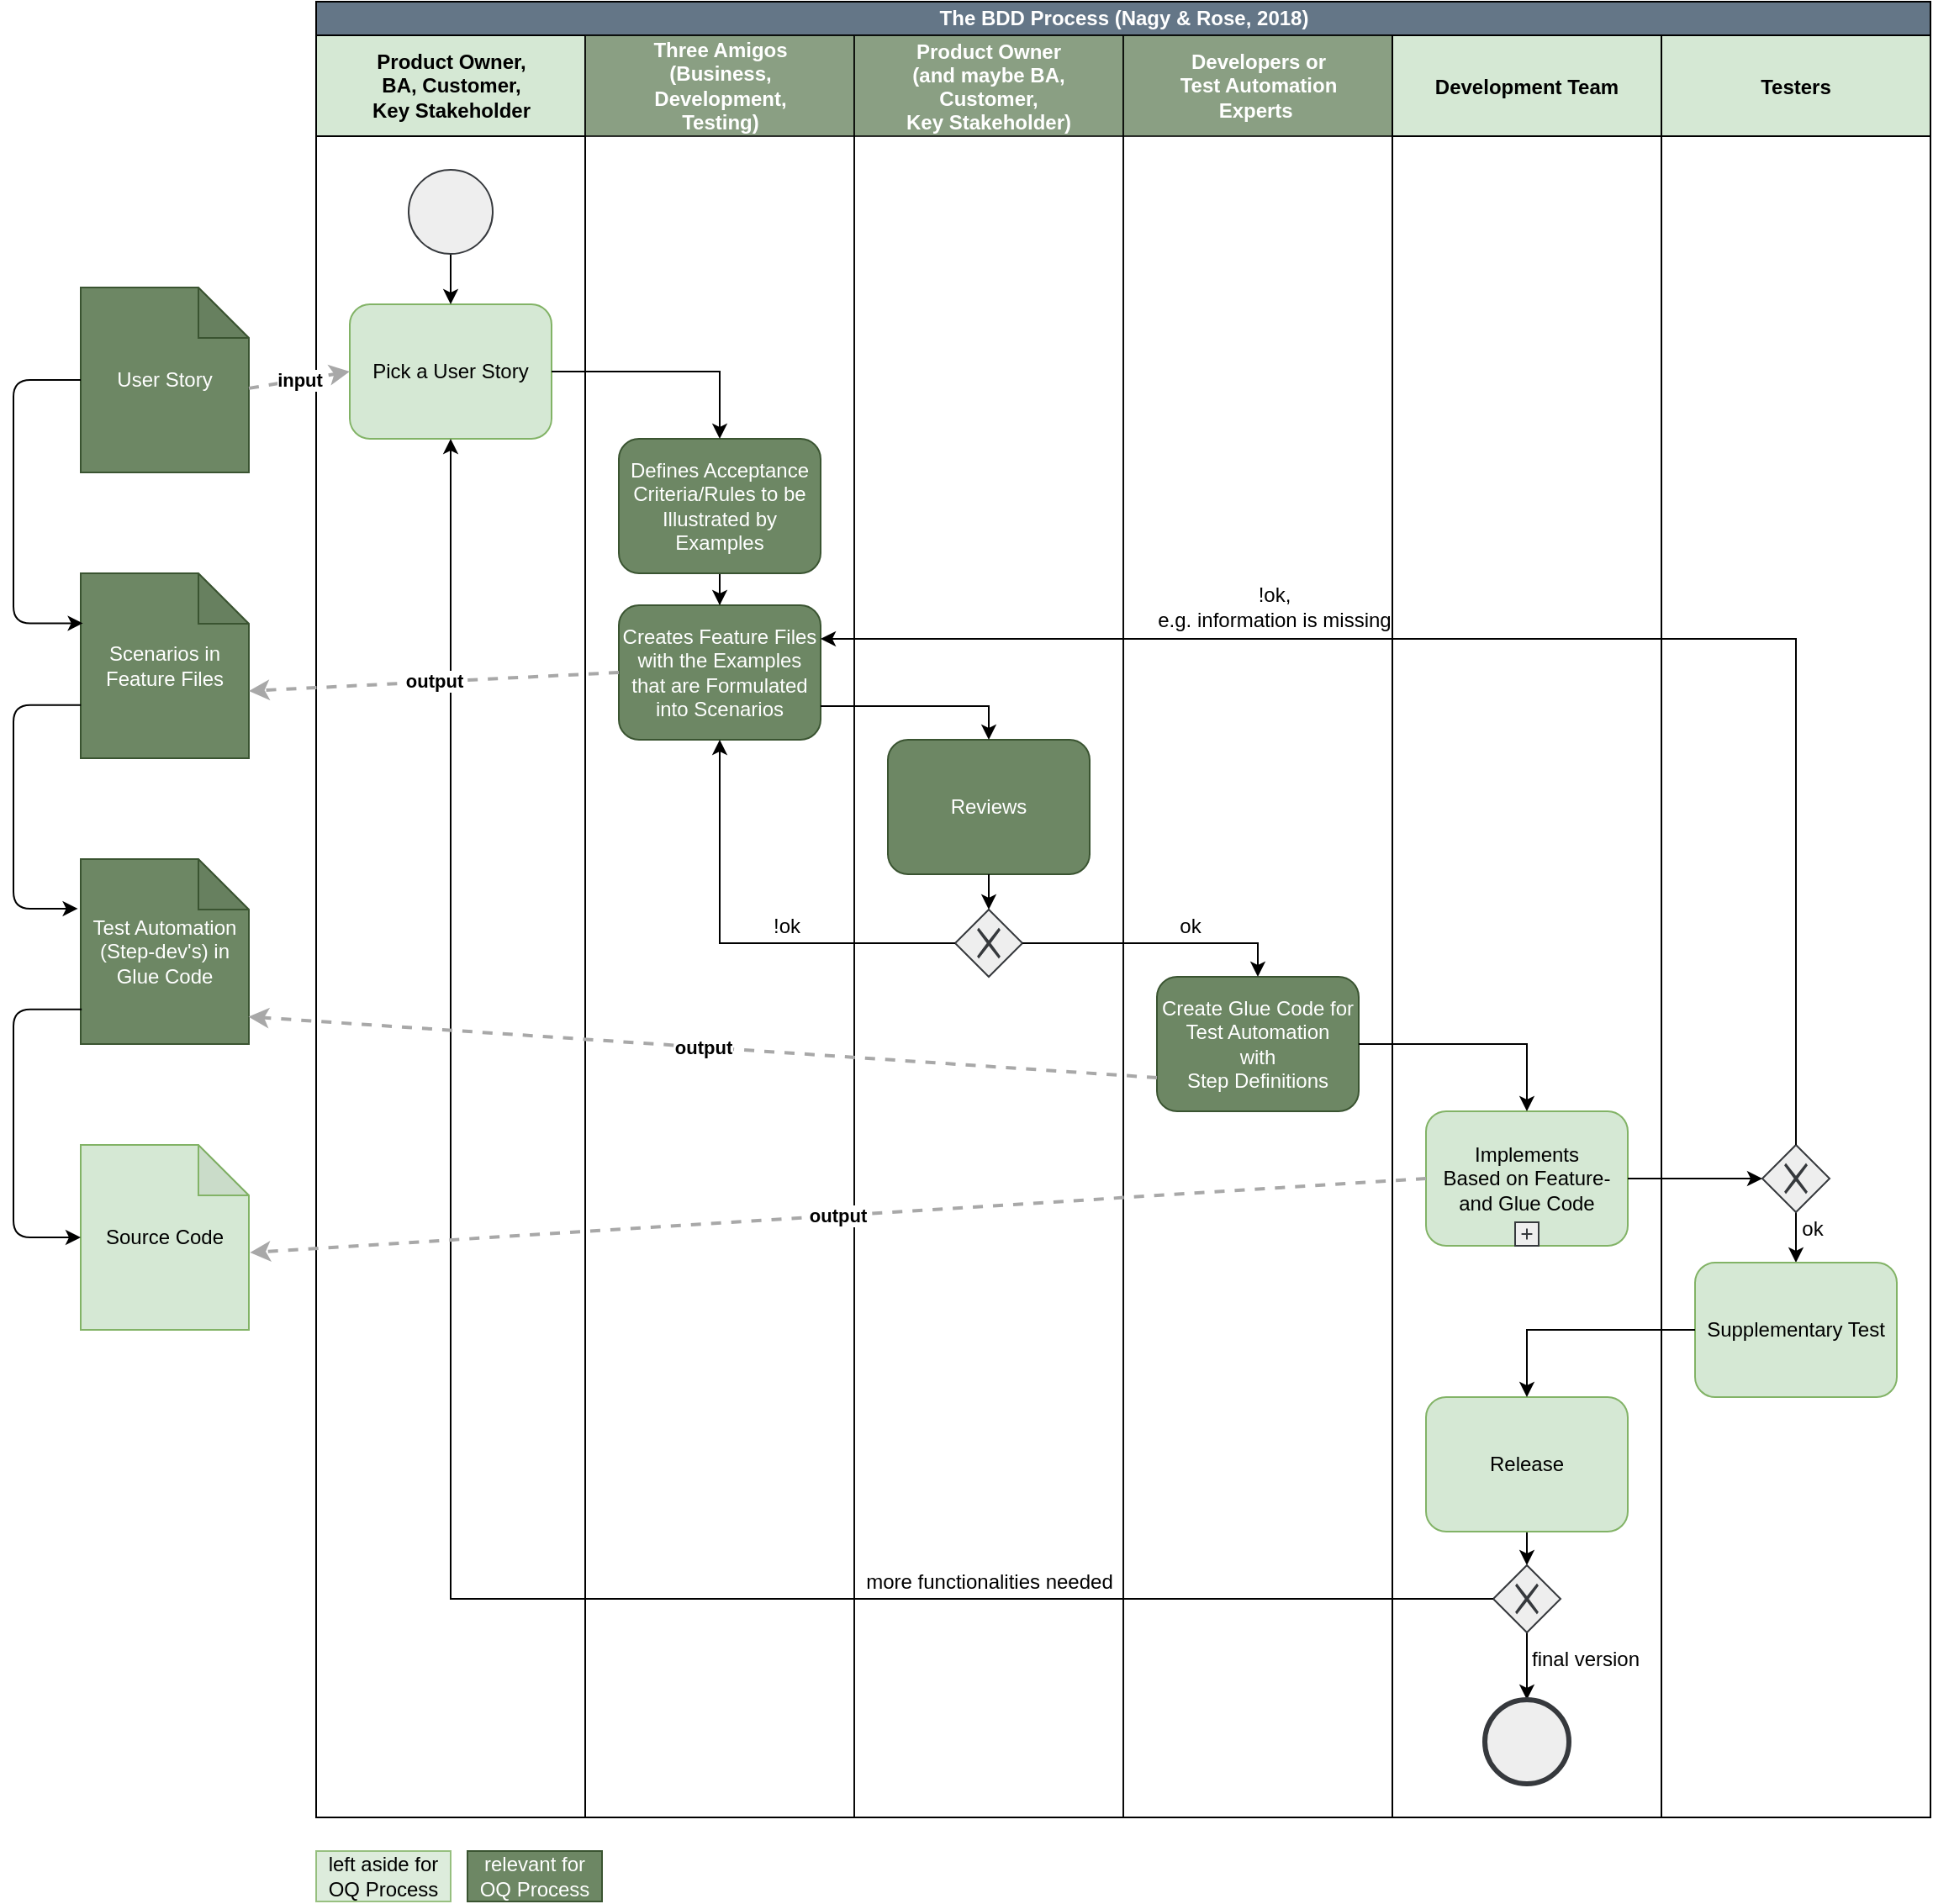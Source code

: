 <mxfile version="13.0.3" type="device"><diagram id="lqXRBksnG3pD_WZLtE3E" name="Page-1"><mxGraphModel dx="1576" dy="931" grid="1" gridSize="10" guides="1" tooltips="1" connect="1" arrows="1" fold="1" page="1" pageScale="1" pageWidth="827" pageHeight="1169" math="0" shadow="0"><root><mxCell id="0"/><mxCell id="1" parent="0"/><mxCell id="k0MhWyUfgyoICH9E3ZdI-5" value="User Story" style="shape=note;whiteSpace=wrap;html=1;backgroundOutline=1;darkOpacity=0.05;fillColor=#6d8764;strokeColor=#3A5431;fontColor=#ffffff;" parent="1" vertex="1"><mxGeometry x="180" y="320" width="100" height="110" as="geometry"/></mxCell><mxCell id="k0MhWyUfgyoICH9E3ZdI-6" value="Scenarios in Feature Files" style="shape=note;whiteSpace=wrap;html=1;backgroundOutline=1;darkOpacity=0.05;fillColor=#6d8764;strokeColor=#3A5431;fontColor=#ffffff;" parent="1" vertex="1"><mxGeometry x="180" y="490" width="100" height="110" as="geometry"/></mxCell><mxCell id="k0MhWyUfgyoICH9E3ZdI-7" value="Test Automation (Step-dev's) in Glue Code" style="shape=note;whiteSpace=wrap;html=1;backgroundOutline=1;darkOpacity=0.05;fillColor=#6d8764;strokeColor=#3A5431;fontColor=#ffffff;" parent="1" vertex="1"><mxGeometry x="180" y="660" width="100" height="110" as="geometry"/></mxCell><mxCell id="k0MhWyUfgyoICH9E3ZdI-8" value="Source Code" style="shape=note;whiteSpace=wrap;html=1;backgroundOutline=1;darkOpacity=0.05;fillColor=#d5e8d4;strokeColor=#82b366;" parent="1" vertex="1"><mxGeometry x="180" y="830" width="100" height="110" as="geometry"/></mxCell><mxCell id="k0MhWyUfgyoICH9E3ZdI-1" value="The BDD Process&amp;nbsp;(Nagy &amp;amp; Rose, 2018)" style="swimlane;html=1;childLayout=stackLayout;resizeParent=1;resizeParentMax=0;startSize=20;fillColor=#647687;strokeColor=#000000;fontColor=#ffffff;" parent="1" vertex="1"><mxGeometry x="320" y="150" width="960" height="1080" as="geometry"/></mxCell><mxCell id="k0MhWyUfgyoICH9E3ZdI-2" value="Product Owner, &lt;br&gt;BA, Customer, &lt;br&gt;Key Stakeholder" style="swimlane;html=1;startSize=60;fillColor=#d5e8d4;strokeColor=#000000;" parent="k0MhWyUfgyoICH9E3ZdI-1" vertex="1"><mxGeometry y="20" width="160" height="1060" as="geometry"/></mxCell><mxCell id="k0MhWyUfgyoICH9E3ZdI-14" value="Pick a User Story" style="shape=ext;rounded=1;html=1;whiteSpace=wrap;fillColor=#d5e8d4;strokeColor=#82b366;" parent="k0MhWyUfgyoICH9E3ZdI-2" vertex="1"><mxGeometry x="20" y="160" width="120" height="80" as="geometry"/></mxCell><mxCell id="k0MhWyUfgyoICH9E3ZdI-23" style="edgeStyle=orthogonalEdgeStyle;rounded=0;orthogonalLoop=1;jettySize=auto;html=1;entryX=0.5;entryY=0;entryDx=0;entryDy=0;" parent="k0MhWyUfgyoICH9E3ZdI-2" source="k0MhWyUfgyoICH9E3ZdI-13" target="k0MhWyUfgyoICH9E3ZdI-14" edge="1"><mxGeometry relative="1" as="geometry"/></mxCell><mxCell id="k0MhWyUfgyoICH9E3ZdI-13" value="" style="shape=mxgraph.bpmn.shape;html=1;verticalLabelPosition=bottom;labelBackgroundColor=#ffffff;verticalAlign=top;align=center;perimeter=ellipsePerimeter;outlineConnect=0;outline=standard;symbol=general;fillColor=#eeeeee;strokeColor=#36393d;" parent="k0MhWyUfgyoICH9E3ZdI-2" vertex="1"><mxGeometry x="55" y="80" width="50" height="50" as="geometry"/></mxCell><mxCell id="k0MhWyUfgyoICH9E3ZdI-3" value="Three Amigos &lt;br&gt;(Business, &lt;br&gt;Development, &lt;br&gt;Testing)" style="swimlane;html=1;startSize=60;fillColor=#6d8764;strokeColor=#000000;fontColor=#ffffff;opacity=80;" parent="k0MhWyUfgyoICH9E3ZdI-1" vertex="1"><mxGeometry x="160" y="20" width="160" height="1060" as="geometry"/></mxCell><mxCell id="k0MhWyUfgyoICH9E3ZdI-25" style="edgeStyle=orthogonalEdgeStyle;rounded=0;orthogonalLoop=1;jettySize=auto;html=1;" parent="k0MhWyUfgyoICH9E3ZdI-3" source="k0MhWyUfgyoICH9E3ZdI-16" target="k0MhWyUfgyoICH9E3ZdI-17" edge="1"><mxGeometry relative="1" as="geometry"/></mxCell><mxCell id="k0MhWyUfgyoICH9E3ZdI-16" value="Defines Acceptance Criteria/Rules to be Illustrated by Examples" style="shape=ext;rounded=1;html=1;whiteSpace=wrap;fillColor=#6d8764;strokeColor=#3A5431;fontColor=#ffffff;" parent="k0MhWyUfgyoICH9E3ZdI-3" vertex="1"><mxGeometry x="20" y="240" width="120" height="80" as="geometry"/></mxCell><mxCell id="k0MhWyUfgyoICH9E3ZdI-17" value="Creates Feature Files with the Examples that are Formulated into Scenarios" style="shape=ext;rounded=1;html=1;whiteSpace=wrap;fillColor=#6d8764;strokeColor=#3A5431;fontColor=#ffffff;" parent="k0MhWyUfgyoICH9E3ZdI-3" vertex="1"><mxGeometry x="20" y="339" width="120" height="80" as="geometry"/></mxCell><mxCell id="ABasyPAXGAWVTcyFjiEi-4" value="!ok" style="text;html=1;strokeColor=none;fillColor=none;align=center;verticalAlign=middle;whiteSpace=wrap;rounded=0;" parent="k0MhWyUfgyoICH9E3ZdI-3" vertex="1"><mxGeometry x="100" y="520" width="40" height="20" as="geometry"/></mxCell><mxCell id="k0MhWyUfgyoICH9E3ZdI-10" value="Product Owner &#10;(and maybe BA, &#10;Customer, &#10;Key Stakeholder)" style="swimlane;startSize=60;fillColor=#6d8764;strokeColor=#000000;fontColor=#ffffff;opacity=80;" parent="k0MhWyUfgyoICH9E3ZdI-1" vertex="1"><mxGeometry x="320" y="20" width="160" height="1060" as="geometry"/></mxCell><mxCell id="ABasyPAXGAWVTcyFjiEi-26" value="more functionalities needed" style="text;html=1;strokeColor=none;fillColor=none;align=center;verticalAlign=middle;whiteSpace=wrap;rounded=0;" parent="k0MhWyUfgyoICH9E3ZdI-10" vertex="1"><mxGeometry x="-5.5" y="910" width="171" height="20" as="geometry"/></mxCell><mxCell id="ABasyPAXGAWVTcyFjiEi-1" value="" style="shape=mxgraph.bpmn.shape;html=1;verticalLabelPosition=bottom;labelBackgroundColor=#ffffff;verticalAlign=top;align=center;perimeter=rhombusPerimeter;background=gateway;outlineConnect=0;outline=none;symbol=exclusiveGw;fillColor=#eeeeee;strokeColor=#36393d;" parent="k0MhWyUfgyoICH9E3ZdI-10" vertex="1"><mxGeometry x="60" y="520" width="40" height="40" as="geometry"/></mxCell><mxCell id="k0MhWyUfgyoICH9E3ZdI-18" value="Reviews" style="shape=ext;rounded=1;html=1;whiteSpace=wrap;fillColor=#6d8764;strokeColor=#3A5431;fontColor=#ffffff;" parent="k0MhWyUfgyoICH9E3ZdI-10" vertex="1"><mxGeometry x="20" y="419" width="120" height="80" as="geometry"/></mxCell><mxCell id="ABasyPAXGAWVTcyFjiEi-5" style="edgeStyle=orthogonalEdgeStyle;rounded=0;orthogonalLoop=1;jettySize=auto;html=1;entryX=0.5;entryY=0;entryDx=0;entryDy=0;" parent="k0MhWyUfgyoICH9E3ZdI-10" source="k0MhWyUfgyoICH9E3ZdI-18" target="ABasyPAXGAWVTcyFjiEi-1" edge="1"><mxGeometry relative="1" as="geometry"/></mxCell><mxCell id="k0MhWyUfgyoICH9E3ZdI-4" value="Developers or &lt;br&gt;Test Automation &lt;br&gt;Experts&amp;nbsp;" style="swimlane;html=1;startSize=60;fillColor=#6d8764;strokeColor=#000000;fontColor=#ffffff;opacity=80;" parent="k0MhWyUfgyoICH9E3ZdI-1" vertex="1"><mxGeometry x="480" y="20" width="160" height="1060" as="geometry"/></mxCell><mxCell id="ABasyPAXGAWVTcyFjiEi-3" value="ok" style="text;html=1;strokeColor=none;fillColor=none;align=center;verticalAlign=middle;whiteSpace=wrap;rounded=0;" parent="k0MhWyUfgyoICH9E3ZdI-4" vertex="1"><mxGeometry x="20" y="520" width="40" height="20" as="geometry"/></mxCell><mxCell id="ABasyPAXGAWVTcyFjiEi-18" value="!ok, &lt;br&gt;e.g. information is missing" style="text;html=1;strokeColor=none;fillColor=none;align=center;verticalAlign=middle;whiteSpace=wrap;rounded=0;" parent="k0MhWyUfgyoICH9E3ZdI-4" vertex="1"><mxGeometry y="320" width="180" height="40" as="geometry"/></mxCell><mxCell id="ABasyPAXGAWVTcyFjiEi-12" value="Create Glue Code for Test Automation&lt;br&gt;with&lt;br&gt;Step Definitions" style="shape=ext;rounded=1;html=1;whiteSpace=wrap;fillColor=#6d8764;strokeColor=#3A5431;fontColor=#ffffff;" parent="k0MhWyUfgyoICH9E3ZdI-4" vertex="1"><mxGeometry x="20" y="560" width="120" height="80" as="geometry"/></mxCell><mxCell id="k0MhWyUfgyoICH9E3ZdI-11" value="Development Team" style="swimlane;startSize=60;fillColor=#d5e8d4;strokeColor=#000000;" parent="k0MhWyUfgyoICH9E3ZdI-1" vertex="1"><mxGeometry x="640" y="20" width="160" height="1060" as="geometry"/></mxCell><mxCell id="ABasyPAXGAWVTcyFjiEi-22" style="edgeStyle=orthogonalEdgeStyle;rounded=0;orthogonalLoop=1;jettySize=auto;html=1;exitX=0.5;exitY=1;exitDx=0;exitDy=0;entryX=0.5;entryY=0;entryDx=0;entryDy=0;" parent="k0MhWyUfgyoICH9E3ZdI-11" source="k0MhWyUfgyoICH9E3ZdI-22" target="ABasyPAXGAWVTcyFjiEi-21" edge="1"><mxGeometry relative="1" as="geometry"/></mxCell><mxCell id="ABasyPAXGAWVTcyFjiEi-23" style="edgeStyle=orthogonalEdgeStyle;rounded=0;orthogonalLoop=1;jettySize=auto;html=1;exitX=0.5;exitY=1;exitDx=0;exitDy=0;entryX=0.5;entryY=0;entryDx=0;entryDy=0;" parent="k0MhWyUfgyoICH9E3ZdI-11" source="ABasyPAXGAWVTcyFjiEi-21" target="k0MhWyUfgyoICH9E3ZdI-32" edge="1"><mxGeometry relative="1" as="geometry"/></mxCell><mxCell id="k0MhWyUfgyoICH9E3ZdI-32" value="" style="shape=mxgraph.bpmn.shape;html=1;verticalLabelPosition=bottom;labelBackgroundColor=#ffffff;verticalAlign=top;align=center;perimeter=ellipsePerimeter;outlineConnect=0;outline=end;symbol=general;fillColor=#eeeeee;strokeColor=#36393d;" parent="k0MhWyUfgyoICH9E3ZdI-11" vertex="1"><mxGeometry x="55" y="990" width="50" height="50" as="geometry"/></mxCell><mxCell id="ABasyPAXGAWVTcyFjiEi-10" value="Implements &lt;br&gt;Based on Feature- and Glue Code" style="html=1;whiteSpace=wrap;rounded=1;dropTarget=0;fillColor=#d5e8d4;strokeColor=#82b366;" parent="k0MhWyUfgyoICH9E3ZdI-11" vertex="1"><mxGeometry x="20" y="640" width="120" height="80" as="geometry"/></mxCell><mxCell id="ABasyPAXGAWVTcyFjiEi-11" value="" style="html=1;shape=plus;outlineConnect=0;fillColor=#eeeeee;strokeColor=#36393d;" parent="ABasyPAXGAWVTcyFjiEi-10" vertex="1"><mxGeometry x="0.5" y="1" width="14" height="14" relative="1" as="geometry"><mxPoint x="-7" y="-14" as="offset"/></mxGeometry></mxCell><mxCell id="k0MhWyUfgyoICH9E3ZdI-22" value="Release" style="shape=ext;rounded=1;html=1;whiteSpace=wrap;fillColor=#d5e8d4;strokeColor=#82b366;" parent="k0MhWyUfgyoICH9E3ZdI-11" vertex="1"><mxGeometry x="20" y="810" width="120" height="80" as="geometry"/></mxCell><mxCell id="ABasyPAXGAWVTcyFjiEi-21" value="" style="shape=mxgraph.bpmn.shape;html=1;verticalLabelPosition=bottom;labelBackgroundColor=#ffffff;verticalAlign=top;align=center;perimeter=rhombusPerimeter;background=gateway;outlineConnect=0;outline=none;symbol=exclusiveGw;fillColor=#eeeeee;strokeColor=#36393d;" parent="k0MhWyUfgyoICH9E3ZdI-11" vertex="1"><mxGeometry x="60" y="910" width="40" height="40" as="geometry"/></mxCell><mxCell id="ABasyPAXGAWVTcyFjiEi-24" value="final version" style="text;html=1;strokeColor=none;fillColor=none;align=center;verticalAlign=middle;whiteSpace=wrap;rounded=0;" parent="k0MhWyUfgyoICH9E3ZdI-11" vertex="1"><mxGeometry x="70" y="956" width="90" height="20" as="geometry"/></mxCell><mxCell id="k0MhWyUfgyoICH9E3ZdI-12" value="Testers" style="swimlane;startSize=60;fillColor=#d5e8d4;strokeColor=#000000;" parent="k0MhWyUfgyoICH9E3ZdI-1" vertex="1"><mxGeometry x="800" y="20" width="160" height="1060" as="geometry"/></mxCell><mxCell id="ABasyPAXGAWVTcyFjiEi-15" style="edgeStyle=orthogonalEdgeStyle;rounded=0;orthogonalLoop=1;jettySize=auto;html=1;entryX=0.5;entryY=0;entryDx=0;entryDy=0;" parent="k0MhWyUfgyoICH9E3ZdI-12" source="ABasyPAXGAWVTcyFjiEi-13" target="k0MhWyUfgyoICH9E3ZdI-21" edge="1"><mxGeometry relative="1" as="geometry"/></mxCell><mxCell id="k0MhWyUfgyoICH9E3ZdI-21" value="Supplementary Test" style="shape=ext;rounded=1;html=1;whiteSpace=wrap;fillColor=#d5e8d4;strokeColor=#82b366;" parent="k0MhWyUfgyoICH9E3ZdI-12" vertex="1"><mxGeometry x="20" y="730" width="120" height="80" as="geometry"/></mxCell><mxCell id="ABasyPAXGAWVTcyFjiEi-13" value="" style="shape=mxgraph.bpmn.shape;html=1;verticalLabelPosition=bottom;labelBackgroundColor=#ffffff;verticalAlign=top;align=center;perimeter=rhombusPerimeter;background=gateway;outlineConnect=0;outline=none;symbol=exclusiveGw;fillColor=#eeeeee;strokeColor=#36393d;" parent="k0MhWyUfgyoICH9E3ZdI-12" vertex="1"><mxGeometry x="60" y="660" width="40" height="40" as="geometry"/></mxCell><mxCell id="ABasyPAXGAWVTcyFjiEi-17" value="ok" style="text;html=1;strokeColor=none;fillColor=none;align=center;verticalAlign=middle;whiteSpace=wrap;rounded=0;" parent="k0MhWyUfgyoICH9E3ZdI-12" vertex="1"><mxGeometry x="70" y="700" width="40" height="20" as="geometry"/></mxCell><mxCell id="k0MhWyUfgyoICH9E3ZdI-24" style="edgeStyle=orthogonalEdgeStyle;rounded=0;orthogonalLoop=1;jettySize=auto;html=1;" parent="k0MhWyUfgyoICH9E3ZdI-1" source="k0MhWyUfgyoICH9E3ZdI-14" target="k0MhWyUfgyoICH9E3ZdI-16" edge="1"><mxGeometry relative="1" as="geometry"><Array as="points"><mxPoint x="240" y="220"/></Array></mxGeometry></mxCell><mxCell id="k0MhWyUfgyoICH9E3ZdI-26" style="edgeStyle=orthogonalEdgeStyle;rounded=0;orthogonalLoop=1;jettySize=auto;html=1;exitX=1;exitY=0.75;exitDx=0;exitDy=0;" parent="k0MhWyUfgyoICH9E3ZdI-1" source="k0MhWyUfgyoICH9E3ZdI-17" target="k0MhWyUfgyoICH9E3ZdI-18" edge="1"><mxGeometry relative="1" as="geometry"><mxPoint x="320" y="419" as="sourcePoint"/><Array as="points"><mxPoint x="400" y="419"/></Array></mxGeometry></mxCell><mxCell id="k0MhWyUfgyoICH9E3ZdI-31" style="edgeStyle=orthogonalEdgeStyle;rounded=0;orthogonalLoop=1;jettySize=auto;html=1;exitX=0;exitY=0.5;exitDx=0;exitDy=0;" parent="k0MhWyUfgyoICH9E3ZdI-1" source="k0MhWyUfgyoICH9E3ZdI-21" target="k0MhWyUfgyoICH9E3ZdI-22" edge="1"><mxGeometry relative="1" as="geometry"><Array as="points"><mxPoint x="720" y="790"/></Array></mxGeometry></mxCell><mxCell id="ABasyPAXGAWVTcyFjiEi-14" style="edgeStyle=orthogonalEdgeStyle;rounded=0;orthogonalLoop=1;jettySize=auto;html=1;entryX=0;entryY=0.5;entryDx=0;entryDy=0;" parent="k0MhWyUfgyoICH9E3ZdI-1" source="ABasyPAXGAWVTcyFjiEi-10" target="ABasyPAXGAWVTcyFjiEi-13" edge="1"><mxGeometry relative="1" as="geometry"/></mxCell><mxCell id="ABasyPAXGAWVTcyFjiEi-16" style="edgeStyle=orthogonalEdgeStyle;rounded=0;orthogonalLoop=1;jettySize=auto;html=1;entryX=1;entryY=0.25;entryDx=0;entryDy=0;exitX=0.5;exitY=0;exitDx=0;exitDy=0;" parent="k0MhWyUfgyoICH9E3ZdI-1" source="ABasyPAXGAWVTcyFjiEi-13" target="k0MhWyUfgyoICH9E3ZdI-17" edge="1"><mxGeometry relative="1" as="geometry"><Array as="points"><mxPoint x="880" y="379"/></Array><mxPoint x="910" y="770" as="sourcePoint"/></mxGeometry></mxCell><mxCell id="ABasyPAXGAWVTcyFjiEi-25" style="edgeStyle=orthogonalEdgeStyle;rounded=0;orthogonalLoop=1;jettySize=auto;html=1;entryX=0.5;entryY=1;entryDx=0;entryDy=0;" parent="k0MhWyUfgyoICH9E3ZdI-1" source="ABasyPAXGAWVTcyFjiEi-21" target="k0MhWyUfgyoICH9E3ZdI-14" edge="1"><mxGeometry relative="1" as="geometry"><Array as="points"><mxPoint x="80" y="950"/></Array></mxGeometry></mxCell><mxCell id="ABasyPAXGAWVTcyFjiEi-6" style="edgeStyle=orthogonalEdgeStyle;rounded=0;orthogonalLoop=1;jettySize=auto;html=1;entryX=0.5;entryY=0;entryDx=0;entryDy=0;" parent="k0MhWyUfgyoICH9E3ZdI-1" source="ABasyPAXGAWVTcyFjiEi-1" target="ABasyPAXGAWVTcyFjiEi-12" edge="1"><mxGeometry relative="1" as="geometry"><mxPoint x="560" y="660" as="targetPoint"/></mxGeometry></mxCell><mxCell id="ABasyPAXGAWVTcyFjiEi-7" style="edgeStyle=orthogonalEdgeStyle;rounded=0;orthogonalLoop=1;jettySize=auto;html=1;entryX=0.5;entryY=1;entryDx=0;entryDy=0;" parent="k0MhWyUfgyoICH9E3ZdI-1" source="ABasyPAXGAWVTcyFjiEi-1" target="k0MhWyUfgyoICH9E3ZdI-17" edge="1"><mxGeometry relative="1" as="geometry"/></mxCell><mxCell id="k0MhWyUfgyoICH9E3ZdI-34" style="edgeStyle=orthogonalEdgeStyle;rounded=0;orthogonalLoop=1;jettySize=auto;html=1;entryX=0.5;entryY=0;entryDx=0;entryDy=0;exitX=1;exitY=0.5;exitDx=0;exitDy=0;" parent="k0MhWyUfgyoICH9E3ZdI-1" source="ABasyPAXGAWVTcyFjiEi-12" target="ABasyPAXGAWVTcyFjiEi-10" edge="1"><mxGeometry relative="1" as="geometry"><mxPoint x="740" y="670" as="targetPoint"/><mxPoint x="640" y="620" as="sourcePoint"/></mxGeometry></mxCell><mxCell id="k0MhWyUfgyoICH9E3ZdI-35" value="&lt;div style=&quot;text-align: left&quot;&gt;&lt;div style=&quot;text-align: center&quot;&gt;&lt;b&gt;input&lt;/b&gt;&lt;/div&gt;&lt;/div&gt;" style="edgeStyle=none;rounded=0;html=1;entryX=0;entryY=0.5;jettySize=auto;orthogonalLoop=1;strokeColor=#A8A8A8;strokeWidth=2;fontColor=#000000;jumpStyle=none;dashed=1;entryDx=0;entryDy=0;exitX=1;exitY=0.545;exitDx=0;exitDy=0;exitPerimeter=0;" parent="1" source="k0MhWyUfgyoICH9E3ZdI-5" target="k0MhWyUfgyoICH9E3ZdI-14" edge="1"><mxGeometry width="200" relative="1" as="geometry"><mxPoint x="260" y="350" as="sourcePoint"/><mxPoint x="350" y="505" as="targetPoint"/></mxGeometry></mxCell><mxCell id="k0MhWyUfgyoICH9E3ZdI-36" value="&lt;div style=&quot;text-align: left&quot;&gt;&lt;div style=&quot;text-align: center&quot;&gt;&lt;b&gt;output&lt;/b&gt;&lt;/div&gt;&lt;/div&gt;" style="edgeStyle=none;rounded=0;html=1;entryX=0;entryY=0;jettySize=auto;orthogonalLoop=1;strokeColor=#A8A8A8;strokeWidth=2;fontColor=#000000;jumpStyle=none;dashed=1;entryDx=100;entryDy=70;entryPerimeter=0;exitX=0;exitY=0.5;exitDx=0;exitDy=0;" parent="1" source="k0MhWyUfgyoICH9E3ZdI-17" target="k0MhWyUfgyoICH9E3ZdI-6" edge="1"><mxGeometry width="200" relative="1" as="geometry"><mxPoint x="490" y="550" as="sourcePoint"/><mxPoint x="243.3" y="826.54" as="targetPoint"/></mxGeometry></mxCell><mxCell id="k0MhWyUfgyoICH9E3ZdI-37" value="&lt;div style=&quot;text-align: left&quot;&gt;&lt;div style=&quot;text-align: center&quot;&gt;&lt;b&gt;output&lt;/b&gt;&lt;/div&gt;&lt;/div&gt;" style="edgeStyle=none;rounded=0;html=1;entryX=0.997;entryY=0.852;jettySize=auto;orthogonalLoop=1;strokeColor=#A8A8A8;strokeWidth=2;fontColor=#000000;jumpStyle=none;dashed=1;entryDx=0;entryDy=0;entryPerimeter=0;exitX=0;exitY=0.75;exitDx=0;exitDy=0;" parent="1" source="ABasyPAXGAWVTcyFjiEi-12" target="k0MhWyUfgyoICH9E3ZdI-7" edge="1"><mxGeometry width="200" relative="1" as="geometry"><mxPoint x="820" y="860" as="sourcePoint"/><mxPoint x="370" y="740" as="targetPoint"/></mxGeometry></mxCell><mxCell id="k0MhWyUfgyoICH9E3ZdI-38" value="&lt;div style=&quot;text-align: left&quot;&gt;&lt;div style=&quot;text-align: center&quot;&gt;&lt;b&gt;output&lt;/b&gt;&lt;/div&gt;&lt;/div&gt;" style="edgeStyle=none;rounded=0;html=1;entryX=1.007;entryY=0.582;jettySize=auto;orthogonalLoop=1;strokeColor=#A8A8A8;strokeWidth=2;fontColor=#000000;jumpStyle=none;dashed=1;entryDx=0;entryDy=0;entryPerimeter=0;exitX=0;exitY=0.5;exitDx=0;exitDy=0;" parent="1" source="ABasyPAXGAWVTcyFjiEi-10" target="k0MhWyUfgyoICH9E3ZdI-8" edge="1"><mxGeometry width="200" relative="1" as="geometry"><mxPoint x="980" y="959.36" as="sourcePoint"/><mxPoint x="290" y="830" as="targetPoint"/></mxGeometry></mxCell><mxCell id="TZSvyEIufg0Axaesx1d3-3" value="" style="edgeStyle=elbowEdgeStyle;elbow=horizontal;endArrow=classic;html=1;entryX=0.013;entryY=0.27;entryDx=0;entryDy=0;entryPerimeter=0;exitX=0;exitY=0.5;exitDx=0;exitDy=0;exitPerimeter=0;" parent="1" source="k0MhWyUfgyoICH9E3ZdI-5" target="k0MhWyUfgyoICH9E3ZdI-6" edge="1"><mxGeometry width="50" height="50" relative="1" as="geometry"><mxPoint x="130" y="569" as="sourcePoint"/><mxPoint x="130" y="669" as="targetPoint"/><Array as="points"><mxPoint x="140" y="499"/><mxPoint x="90" y="696.72"/></Array></mxGeometry></mxCell><mxCell id="TZSvyEIufg0Axaesx1d3-4" value="" style="edgeStyle=elbowEdgeStyle;elbow=horizontal;endArrow=classic;html=1;exitX=0.001;exitY=0.712;exitDx=0;exitDy=0;exitPerimeter=0;entryX=-0.017;entryY=0.268;entryDx=0;entryDy=0;entryPerimeter=0;" parent="1" source="k0MhWyUfgyoICH9E3ZdI-6" target="k0MhWyUfgyoICH9E3ZdI-7" edge="1"><mxGeometry width="50" height="50" relative="1" as="geometry"><mxPoint x="159.3" y="729" as="sourcePoint"/><mxPoint x="160" y="829" as="targetPoint"/><Array as="points"><mxPoint x="140" y="629"/><mxPoint x="90" y="856.72"/></Array></mxGeometry></mxCell><mxCell id="TZSvyEIufg0Axaesx1d3-5" value="" style="edgeStyle=elbowEdgeStyle;elbow=horizontal;endArrow=classic;html=1;exitX=0.006;exitY=0.813;exitDx=0;exitDy=0;exitPerimeter=0;entryX=0;entryY=0.5;entryDx=0;entryDy=0;entryPerimeter=0;" parent="1" source="k0MhWyUfgyoICH9E3ZdI-7" target="k0MhWyUfgyoICH9E3ZdI-8" edge="1"><mxGeometry width="50" height="50" relative="1" as="geometry"><mxPoint x="159.3" y="889" as="sourcePoint"/><mxPoint x="160" y="989" as="targetPoint"/><Array as="points"><mxPoint x="140" y="799"/><mxPoint x="90" y="1016.72"/></Array></mxGeometry></mxCell><mxCell id="cQ8DIHz-5qTNzXpePIMV-1" value="left aside for OQ Process" style="rounded=0;whiteSpace=wrap;html=1;opacity=80;fillColor=#d5e8d4;strokeColor=#82b366;" parent="1" vertex="1"><mxGeometry x="320" y="1250" width="80" height="30" as="geometry"/></mxCell><mxCell id="cQ8DIHz-5qTNzXpePIMV-2" value="relevant for OQ Process" style="rounded=0;whiteSpace=wrap;html=1;fillColor=#6d8764;strokeColor=#3A5431;fontColor=#ffffff;" parent="1" vertex="1"><mxGeometry x="410" y="1250" width="80" height="30" as="geometry"/></mxCell></root></mxGraphModel></diagram></mxfile>